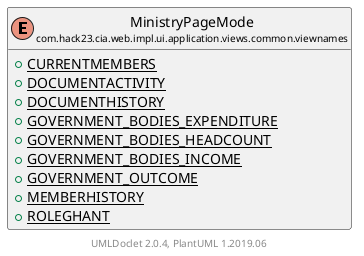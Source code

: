 @startuml
    set namespaceSeparator none
    hide empty fields
    hide empty methods

    enum "<size:14>MinistryPageMode\n<size:10>com.hack23.cia.web.impl.ui.application.views.common.viewnames" as com.hack23.cia.web.impl.ui.application.views.common.viewnames.MinistryPageMode [[MinistryPageMode.html]] {
        {static} +CURRENTMEMBERS
        {static} +DOCUMENTACTIVITY
        {static} +DOCUMENTHISTORY
        {static} +GOVERNMENT_BODIES_EXPENDITURE
        {static} +GOVERNMENT_BODIES_HEADCOUNT
        {static} +GOVERNMENT_BODIES_INCOME
        {static} +GOVERNMENT_OUTCOME
        {static} +MEMBERHISTORY
        {static} +ROLEGHANT
    }

    center footer UMLDoclet 2.0.4, PlantUML 1.2019.06
@enduml
